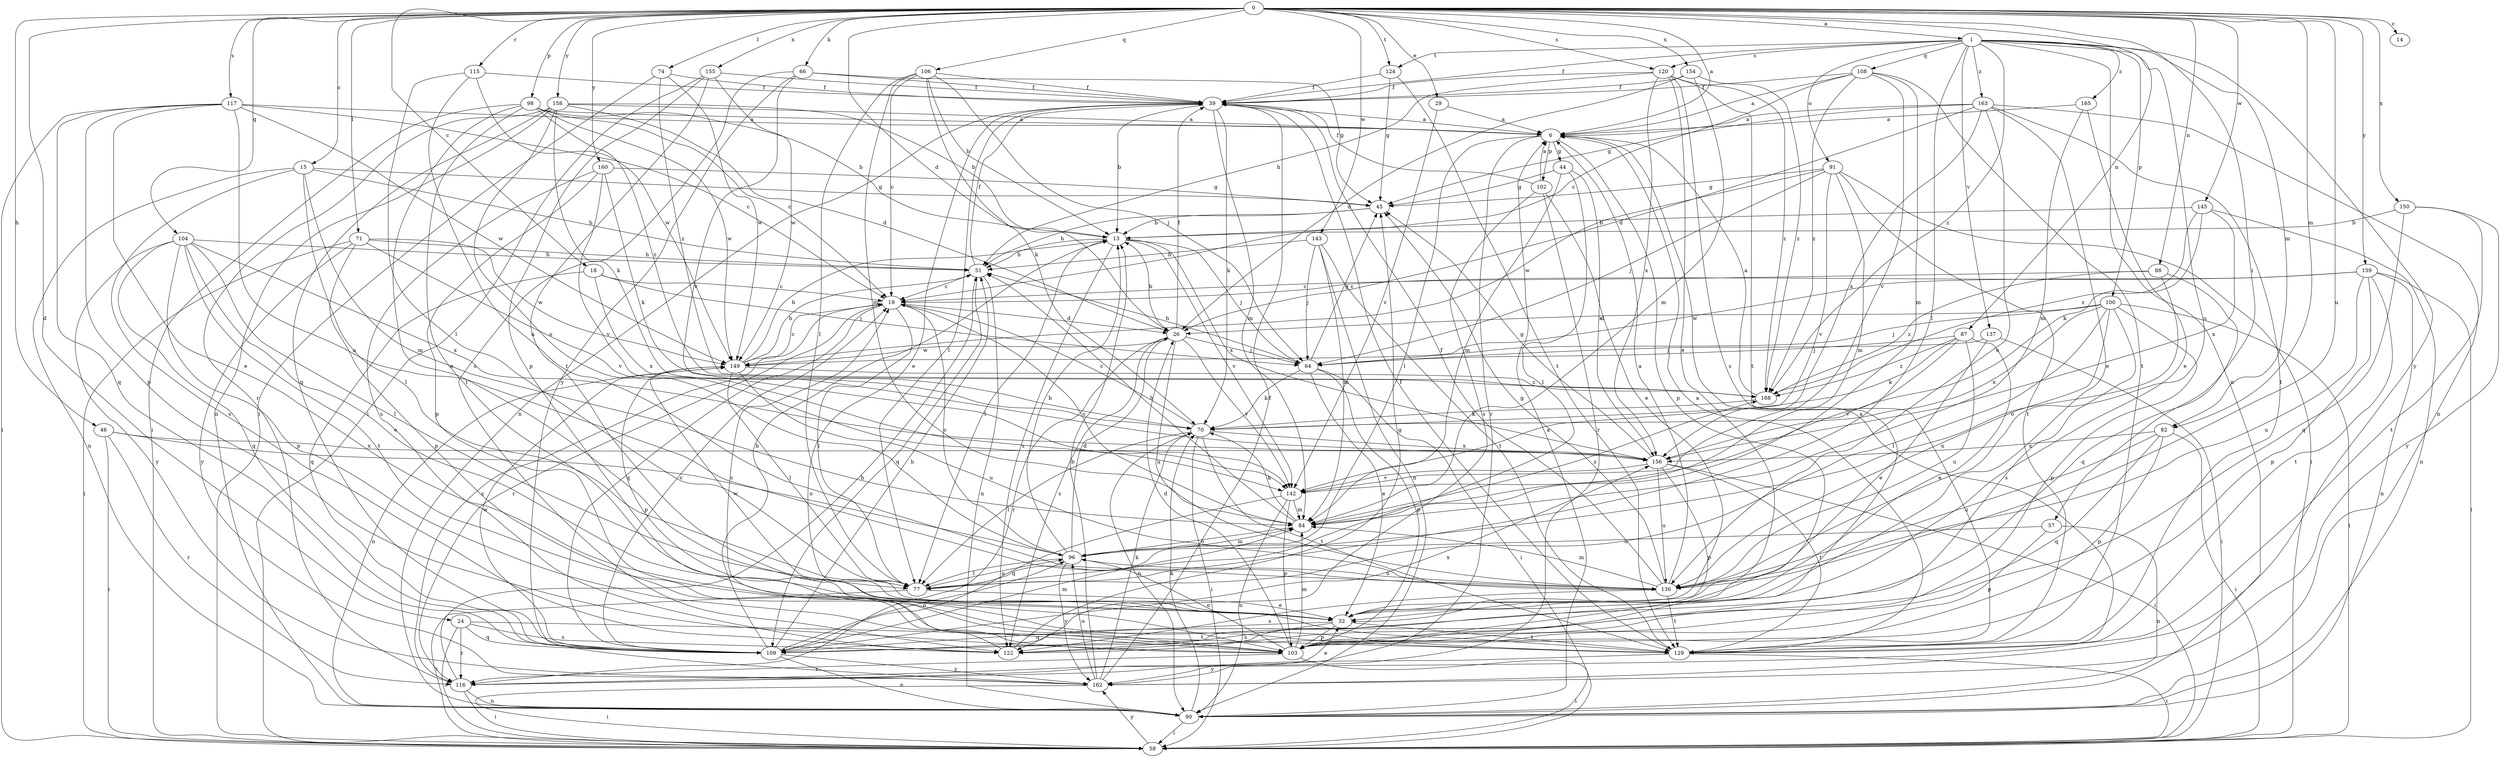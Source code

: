 strict digraph  {
0;
1;
6;
13;
14;
15;
18;
19;
24;
26;
29;
32;
39;
44;
45;
46;
51;
57;
58;
64;
66;
70;
71;
74;
77;
82;
84;
87;
88;
90;
91;
96;
98;
100;
102;
103;
104;
106;
108;
109;
115;
116;
117;
120;
122;
124;
129;
136;
137;
142;
143;
145;
149;
150;
154;
155;
156;
158;
159;
160;
162;
163;
165;
168;
0 -> 1  [label=a];
0 -> 6  [label=a];
0 -> 14  [label=c];
0 -> 15  [label=c];
0 -> 18  [label=c];
0 -> 24  [label=d];
0 -> 26  [label=d];
0 -> 29  [label=e];
0 -> 46  [label=h];
0 -> 57  [label=i];
0 -> 66  [label=k];
0 -> 71  [label=l];
0 -> 74  [label=l];
0 -> 82  [label=m];
0 -> 87  [label=n];
0 -> 88  [label=n];
0 -> 98  [label=p];
0 -> 104  [label=q];
0 -> 106  [label=q];
0 -> 115  [label=r];
0 -> 117  [label=s];
0 -> 120  [label=s];
0 -> 124  [label=t];
0 -> 136  [label=u];
0 -> 143  [label=w];
0 -> 145  [label=w];
0 -> 150  [label=x];
0 -> 154  [label=x];
0 -> 155  [label=x];
0 -> 158  [label=y];
0 -> 159  [label=y];
0 -> 160  [label=y];
1 -> 39  [label=f];
1 -> 77  [label=l];
1 -> 82  [label=m];
1 -> 90  [label=n];
1 -> 91  [label=o];
1 -> 100  [label=p];
1 -> 108  [label=q];
1 -> 120  [label=s];
1 -> 124  [label=t];
1 -> 136  [label=u];
1 -> 137  [label=v];
1 -> 162  [label=y];
1 -> 163  [label=z];
1 -> 165  [label=z];
1 -> 168  [label=z];
6 -> 44  [label=g];
6 -> 77  [label=l];
6 -> 102  [label=p];
6 -> 103  [label=p];
6 -> 116  [label=r];
13 -> 51  [label=h];
13 -> 64  [label=j];
13 -> 77  [label=l];
13 -> 122  [label=s];
13 -> 142  [label=v];
13 -> 156  [label=x];
15 -> 45  [label=g];
15 -> 51  [label=h];
15 -> 77  [label=l];
15 -> 84  [label=m];
15 -> 90  [label=n];
15 -> 122  [label=s];
18 -> 19  [label=c];
18 -> 64  [label=j];
18 -> 109  [label=q];
18 -> 156  [label=x];
19 -> 26  [label=d];
19 -> 77  [label=l];
19 -> 109  [label=q];
19 -> 116  [label=r];
24 -> 58  [label=i];
24 -> 109  [label=q];
24 -> 116  [label=r];
24 -> 122  [label=s];
24 -> 129  [label=t];
26 -> 13  [label=b];
26 -> 39  [label=f];
26 -> 64  [label=j];
26 -> 116  [label=r];
26 -> 122  [label=s];
26 -> 136  [label=u];
26 -> 142  [label=v];
26 -> 149  [label=w];
29 -> 6  [label=a];
29 -> 142  [label=v];
32 -> 103  [label=p];
32 -> 109  [label=q];
32 -> 122  [label=s];
32 -> 129  [label=t];
32 -> 149  [label=w];
39 -> 6  [label=a];
39 -> 13  [label=b];
39 -> 32  [label=e];
39 -> 70  [label=k];
39 -> 77  [label=l];
39 -> 84  [label=m];
39 -> 90  [label=n];
44 -> 45  [label=g];
44 -> 77  [label=l];
44 -> 84  [label=m];
44 -> 156  [label=x];
45 -> 13  [label=b];
45 -> 51  [label=h];
46 -> 58  [label=i];
46 -> 96  [label=o];
46 -> 116  [label=r];
46 -> 156  [label=x];
51 -> 19  [label=c];
51 -> 39  [label=f];
51 -> 90  [label=n];
51 -> 109  [label=q];
57 -> 90  [label=n];
57 -> 96  [label=o];
57 -> 103  [label=p];
58 -> 162  [label=y];
64 -> 32  [label=e];
64 -> 45  [label=g];
64 -> 51  [label=h];
64 -> 58  [label=i];
64 -> 70  [label=k];
64 -> 103  [label=p];
66 -> 39  [label=f];
66 -> 45  [label=g];
66 -> 122  [label=s];
66 -> 142  [label=v];
66 -> 162  [label=y];
70 -> 19  [label=c];
70 -> 58  [label=i];
70 -> 77  [label=l];
70 -> 90  [label=n];
70 -> 129  [label=t];
70 -> 156  [label=x];
71 -> 51  [label=h];
71 -> 58  [label=i];
71 -> 103  [label=p];
71 -> 142  [label=v];
71 -> 149  [label=w];
71 -> 162  [label=y];
74 -> 39  [label=f];
74 -> 58  [label=i];
74 -> 149  [label=w];
74 -> 168  [label=z];
77 -> 32  [label=e];
77 -> 58  [label=i];
77 -> 96  [label=o];
82 -> 58  [label=i];
82 -> 103  [label=p];
82 -> 109  [label=q];
82 -> 136  [label=u];
82 -> 156  [label=x];
84 -> 19  [label=c];
84 -> 51  [label=h];
84 -> 70  [label=k];
84 -> 96  [label=o];
84 -> 168  [label=z];
87 -> 32  [label=e];
87 -> 64  [label=j];
87 -> 70  [label=k];
87 -> 136  [label=u];
87 -> 142  [label=v];
87 -> 168  [label=z];
88 -> 19  [label=c];
88 -> 96  [label=o];
88 -> 109  [label=q];
88 -> 168  [label=z];
90 -> 6  [label=a];
90 -> 58  [label=i];
90 -> 70  [label=k];
91 -> 45  [label=g];
91 -> 58  [label=i];
91 -> 64  [label=j];
91 -> 84  [label=m];
91 -> 129  [label=t];
91 -> 142  [label=v];
91 -> 149  [label=w];
96 -> 13  [label=b];
96 -> 19  [label=c];
96 -> 26  [label=d];
96 -> 77  [label=l];
96 -> 84  [label=m];
96 -> 136  [label=u];
96 -> 162  [label=y];
98 -> 6  [label=a];
98 -> 13  [label=b];
98 -> 19  [label=c];
98 -> 32  [label=e];
98 -> 58  [label=i];
98 -> 129  [label=t];
98 -> 149  [label=w];
98 -> 168  [label=z];
100 -> 26  [label=d];
100 -> 58  [label=i];
100 -> 64  [label=j];
100 -> 77  [label=l];
100 -> 103  [label=p];
100 -> 122  [label=s];
100 -> 136  [label=u];
100 -> 156  [label=x];
102 -> 6  [label=a];
102 -> 32  [label=e];
102 -> 39  [label=f];
102 -> 116  [label=r];
102 -> 122  [label=s];
103 -> 26  [label=d];
103 -> 58  [label=i];
103 -> 84  [label=m];
103 -> 96  [label=o];
103 -> 116  [label=r];
104 -> 32  [label=e];
104 -> 51  [label=h];
104 -> 77  [label=l];
104 -> 103  [label=p];
104 -> 109  [label=q];
104 -> 129  [label=t];
104 -> 156  [label=x];
104 -> 162  [label=y];
106 -> 13  [label=b];
106 -> 19  [label=c];
106 -> 39  [label=f];
106 -> 64  [label=j];
106 -> 70  [label=k];
106 -> 77  [label=l];
106 -> 84  [label=m];
108 -> 6  [label=a];
108 -> 19  [label=c];
108 -> 39  [label=f];
108 -> 84  [label=m];
108 -> 129  [label=t];
108 -> 142  [label=v];
108 -> 168  [label=z];
109 -> 13  [label=b];
109 -> 19  [label=c];
109 -> 51  [label=h];
109 -> 84  [label=m];
109 -> 90  [label=n];
109 -> 96  [label=o];
109 -> 149  [label=w];
109 -> 156  [label=x];
109 -> 162  [label=y];
115 -> 39  [label=f];
115 -> 77  [label=l];
115 -> 136  [label=u];
115 -> 149  [label=w];
116 -> 19  [label=c];
116 -> 32  [label=e];
116 -> 51  [label=h];
116 -> 58  [label=i];
116 -> 90  [label=n];
117 -> 6  [label=a];
117 -> 19  [label=c];
117 -> 32  [label=e];
117 -> 58  [label=i];
117 -> 103  [label=p];
117 -> 109  [label=q];
117 -> 136  [label=u];
117 -> 149  [label=w];
120 -> 32  [label=e];
120 -> 39  [label=f];
120 -> 51  [label=h];
120 -> 122  [label=s];
120 -> 129  [label=t];
120 -> 156  [label=x];
120 -> 168  [label=z];
122 -> 19  [label=c];
122 -> 45  [label=g];
124 -> 39  [label=f];
124 -> 45  [label=g];
124 -> 129  [label=t];
129 -> 6  [label=a];
129 -> 39  [label=f];
129 -> 58  [label=i];
129 -> 162  [label=y];
136 -> 6  [label=a];
136 -> 39  [label=f];
136 -> 45  [label=g];
136 -> 84  [label=m];
136 -> 122  [label=s];
136 -> 129  [label=t];
137 -> 32  [label=e];
137 -> 58  [label=i];
137 -> 64  [label=j];
142 -> 84  [label=m];
142 -> 90  [label=n];
142 -> 103  [label=p];
142 -> 109  [label=q];
143 -> 51  [label=h];
143 -> 64  [label=j];
143 -> 84  [label=m];
143 -> 90  [label=n];
143 -> 129  [label=t];
145 -> 13  [label=b];
145 -> 70  [label=k];
145 -> 90  [label=n];
145 -> 156  [label=x];
145 -> 168  [label=z];
149 -> 13  [label=b];
149 -> 19  [label=c];
149 -> 51  [label=h];
149 -> 77  [label=l];
149 -> 90  [label=n];
149 -> 103  [label=p];
149 -> 136  [label=u];
149 -> 168  [label=z];
150 -> 13  [label=b];
150 -> 109  [label=q];
150 -> 129  [label=t];
150 -> 162  [label=y];
154 -> 26  [label=d];
154 -> 39  [label=f];
154 -> 84  [label=m];
154 -> 168  [label=z];
155 -> 39  [label=f];
155 -> 58  [label=i];
155 -> 103  [label=p];
155 -> 129  [label=t];
155 -> 149  [label=w];
156 -> 45  [label=g];
156 -> 58  [label=i];
156 -> 103  [label=p];
156 -> 129  [label=t];
156 -> 136  [label=u];
156 -> 142  [label=v];
158 -> 6  [label=a];
158 -> 13  [label=b];
158 -> 26  [label=d];
158 -> 70  [label=k];
158 -> 90  [label=n];
158 -> 96  [label=o];
158 -> 109  [label=q];
158 -> 116  [label=r];
159 -> 19  [label=c];
159 -> 58  [label=i];
159 -> 90  [label=n];
159 -> 103  [label=p];
159 -> 129  [label=t];
159 -> 136  [label=u];
159 -> 149  [label=w];
160 -> 45  [label=g];
160 -> 70  [label=k];
160 -> 103  [label=p];
160 -> 122  [label=s];
160 -> 142  [label=v];
162 -> 6  [label=a];
162 -> 13  [label=b];
162 -> 39  [label=f];
162 -> 58  [label=i];
162 -> 70  [label=k];
162 -> 96  [label=o];
163 -> 6  [label=a];
163 -> 26  [label=d];
163 -> 32  [label=e];
163 -> 45  [label=g];
163 -> 90  [label=n];
163 -> 129  [label=t];
163 -> 136  [label=u];
163 -> 156  [label=x];
165 -> 6  [label=a];
165 -> 32  [label=e];
165 -> 84  [label=m];
168 -> 6  [label=a];
168 -> 70  [label=k];
}
